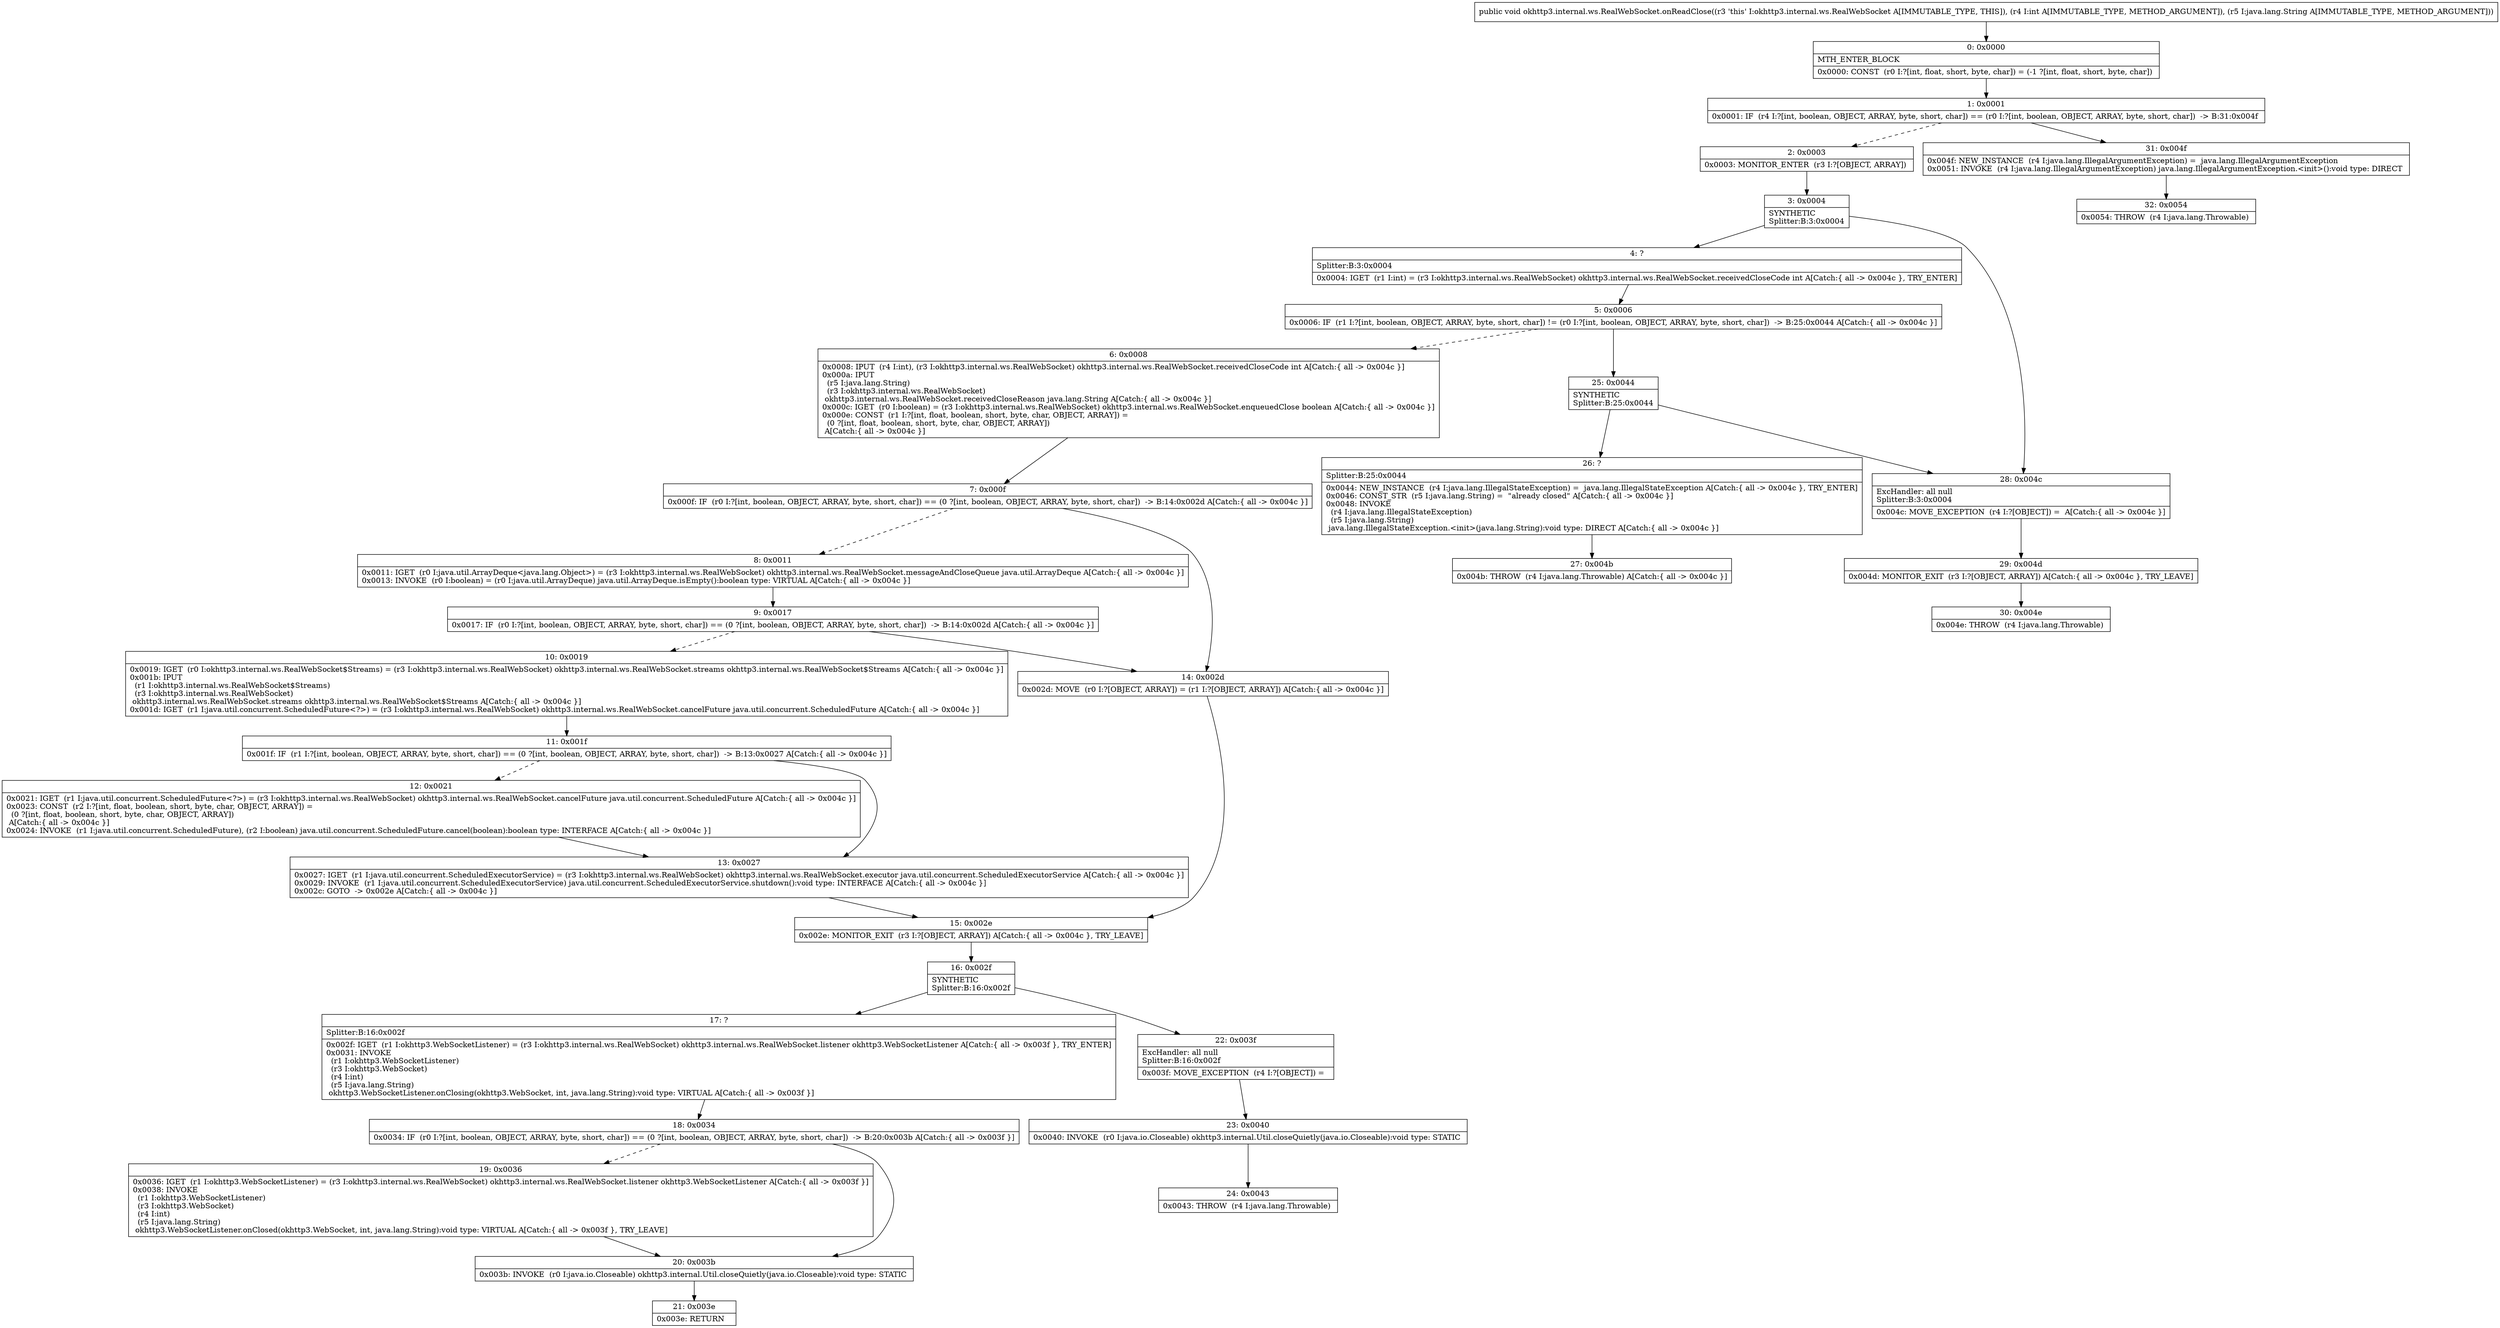 digraph "CFG forokhttp3.internal.ws.RealWebSocket.onReadClose(ILjava\/lang\/String;)V" {
Node_0 [shape=record,label="{0\:\ 0x0000|MTH_ENTER_BLOCK\l|0x0000: CONST  (r0 I:?[int, float, short, byte, char]) = (\-1 ?[int, float, short, byte, char]) \l}"];
Node_1 [shape=record,label="{1\:\ 0x0001|0x0001: IF  (r4 I:?[int, boolean, OBJECT, ARRAY, byte, short, char]) == (r0 I:?[int, boolean, OBJECT, ARRAY, byte, short, char])  \-\> B:31:0x004f \l}"];
Node_2 [shape=record,label="{2\:\ 0x0003|0x0003: MONITOR_ENTER  (r3 I:?[OBJECT, ARRAY]) \l}"];
Node_3 [shape=record,label="{3\:\ 0x0004|SYNTHETIC\lSplitter:B:3:0x0004\l}"];
Node_4 [shape=record,label="{4\:\ ?|Splitter:B:3:0x0004\l|0x0004: IGET  (r1 I:int) = (r3 I:okhttp3.internal.ws.RealWebSocket) okhttp3.internal.ws.RealWebSocket.receivedCloseCode int A[Catch:\{ all \-\> 0x004c \}, TRY_ENTER]\l}"];
Node_5 [shape=record,label="{5\:\ 0x0006|0x0006: IF  (r1 I:?[int, boolean, OBJECT, ARRAY, byte, short, char]) != (r0 I:?[int, boolean, OBJECT, ARRAY, byte, short, char])  \-\> B:25:0x0044 A[Catch:\{ all \-\> 0x004c \}]\l}"];
Node_6 [shape=record,label="{6\:\ 0x0008|0x0008: IPUT  (r4 I:int), (r3 I:okhttp3.internal.ws.RealWebSocket) okhttp3.internal.ws.RealWebSocket.receivedCloseCode int A[Catch:\{ all \-\> 0x004c \}]\l0x000a: IPUT  \l  (r5 I:java.lang.String)\l  (r3 I:okhttp3.internal.ws.RealWebSocket)\l okhttp3.internal.ws.RealWebSocket.receivedCloseReason java.lang.String A[Catch:\{ all \-\> 0x004c \}]\l0x000c: IGET  (r0 I:boolean) = (r3 I:okhttp3.internal.ws.RealWebSocket) okhttp3.internal.ws.RealWebSocket.enqueuedClose boolean A[Catch:\{ all \-\> 0x004c \}]\l0x000e: CONST  (r1 I:?[int, float, boolean, short, byte, char, OBJECT, ARRAY]) = \l  (0 ?[int, float, boolean, short, byte, char, OBJECT, ARRAY])\l A[Catch:\{ all \-\> 0x004c \}]\l}"];
Node_7 [shape=record,label="{7\:\ 0x000f|0x000f: IF  (r0 I:?[int, boolean, OBJECT, ARRAY, byte, short, char]) == (0 ?[int, boolean, OBJECT, ARRAY, byte, short, char])  \-\> B:14:0x002d A[Catch:\{ all \-\> 0x004c \}]\l}"];
Node_8 [shape=record,label="{8\:\ 0x0011|0x0011: IGET  (r0 I:java.util.ArrayDeque\<java.lang.Object\>) = (r3 I:okhttp3.internal.ws.RealWebSocket) okhttp3.internal.ws.RealWebSocket.messageAndCloseQueue java.util.ArrayDeque A[Catch:\{ all \-\> 0x004c \}]\l0x0013: INVOKE  (r0 I:boolean) = (r0 I:java.util.ArrayDeque) java.util.ArrayDeque.isEmpty():boolean type: VIRTUAL A[Catch:\{ all \-\> 0x004c \}]\l}"];
Node_9 [shape=record,label="{9\:\ 0x0017|0x0017: IF  (r0 I:?[int, boolean, OBJECT, ARRAY, byte, short, char]) == (0 ?[int, boolean, OBJECT, ARRAY, byte, short, char])  \-\> B:14:0x002d A[Catch:\{ all \-\> 0x004c \}]\l}"];
Node_10 [shape=record,label="{10\:\ 0x0019|0x0019: IGET  (r0 I:okhttp3.internal.ws.RealWebSocket$Streams) = (r3 I:okhttp3.internal.ws.RealWebSocket) okhttp3.internal.ws.RealWebSocket.streams okhttp3.internal.ws.RealWebSocket$Streams A[Catch:\{ all \-\> 0x004c \}]\l0x001b: IPUT  \l  (r1 I:okhttp3.internal.ws.RealWebSocket$Streams)\l  (r3 I:okhttp3.internal.ws.RealWebSocket)\l okhttp3.internal.ws.RealWebSocket.streams okhttp3.internal.ws.RealWebSocket$Streams A[Catch:\{ all \-\> 0x004c \}]\l0x001d: IGET  (r1 I:java.util.concurrent.ScheduledFuture\<?\>) = (r3 I:okhttp3.internal.ws.RealWebSocket) okhttp3.internal.ws.RealWebSocket.cancelFuture java.util.concurrent.ScheduledFuture A[Catch:\{ all \-\> 0x004c \}]\l}"];
Node_11 [shape=record,label="{11\:\ 0x001f|0x001f: IF  (r1 I:?[int, boolean, OBJECT, ARRAY, byte, short, char]) == (0 ?[int, boolean, OBJECT, ARRAY, byte, short, char])  \-\> B:13:0x0027 A[Catch:\{ all \-\> 0x004c \}]\l}"];
Node_12 [shape=record,label="{12\:\ 0x0021|0x0021: IGET  (r1 I:java.util.concurrent.ScheduledFuture\<?\>) = (r3 I:okhttp3.internal.ws.RealWebSocket) okhttp3.internal.ws.RealWebSocket.cancelFuture java.util.concurrent.ScheduledFuture A[Catch:\{ all \-\> 0x004c \}]\l0x0023: CONST  (r2 I:?[int, float, boolean, short, byte, char, OBJECT, ARRAY]) = \l  (0 ?[int, float, boolean, short, byte, char, OBJECT, ARRAY])\l A[Catch:\{ all \-\> 0x004c \}]\l0x0024: INVOKE  (r1 I:java.util.concurrent.ScheduledFuture), (r2 I:boolean) java.util.concurrent.ScheduledFuture.cancel(boolean):boolean type: INTERFACE A[Catch:\{ all \-\> 0x004c \}]\l}"];
Node_13 [shape=record,label="{13\:\ 0x0027|0x0027: IGET  (r1 I:java.util.concurrent.ScheduledExecutorService) = (r3 I:okhttp3.internal.ws.RealWebSocket) okhttp3.internal.ws.RealWebSocket.executor java.util.concurrent.ScheduledExecutorService A[Catch:\{ all \-\> 0x004c \}]\l0x0029: INVOKE  (r1 I:java.util.concurrent.ScheduledExecutorService) java.util.concurrent.ScheduledExecutorService.shutdown():void type: INTERFACE A[Catch:\{ all \-\> 0x004c \}]\l0x002c: GOTO  \-\> 0x002e A[Catch:\{ all \-\> 0x004c \}]\l}"];
Node_14 [shape=record,label="{14\:\ 0x002d|0x002d: MOVE  (r0 I:?[OBJECT, ARRAY]) = (r1 I:?[OBJECT, ARRAY]) A[Catch:\{ all \-\> 0x004c \}]\l}"];
Node_15 [shape=record,label="{15\:\ 0x002e|0x002e: MONITOR_EXIT  (r3 I:?[OBJECT, ARRAY]) A[Catch:\{ all \-\> 0x004c \}, TRY_LEAVE]\l}"];
Node_16 [shape=record,label="{16\:\ 0x002f|SYNTHETIC\lSplitter:B:16:0x002f\l}"];
Node_17 [shape=record,label="{17\:\ ?|Splitter:B:16:0x002f\l|0x002f: IGET  (r1 I:okhttp3.WebSocketListener) = (r3 I:okhttp3.internal.ws.RealWebSocket) okhttp3.internal.ws.RealWebSocket.listener okhttp3.WebSocketListener A[Catch:\{ all \-\> 0x003f \}, TRY_ENTER]\l0x0031: INVOKE  \l  (r1 I:okhttp3.WebSocketListener)\l  (r3 I:okhttp3.WebSocket)\l  (r4 I:int)\l  (r5 I:java.lang.String)\l okhttp3.WebSocketListener.onClosing(okhttp3.WebSocket, int, java.lang.String):void type: VIRTUAL A[Catch:\{ all \-\> 0x003f \}]\l}"];
Node_18 [shape=record,label="{18\:\ 0x0034|0x0034: IF  (r0 I:?[int, boolean, OBJECT, ARRAY, byte, short, char]) == (0 ?[int, boolean, OBJECT, ARRAY, byte, short, char])  \-\> B:20:0x003b A[Catch:\{ all \-\> 0x003f \}]\l}"];
Node_19 [shape=record,label="{19\:\ 0x0036|0x0036: IGET  (r1 I:okhttp3.WebSocketListener) = (r3 I:okhttp3.internal.ws.RealWebSocket) okhttp3.internal.ws.RealWebSocket.listener okhttp3.WebSocketListener A[Catch:\{ all \-\> 0x003f \}]\l0x0038: INVOKE  \l  (r1 I:okhttp3.WebSocketListener)\l  (r3 I:okhttp3.WebSocket)\l  (r4 I:int)\l  (r5 I:java.lang.String)\l okhttp3.WebSocketListener.onClosed(okhttp3.WebSocket, int, java.lang.String):void type: VIRTUAL A[Catch:\{ all \-\> 0x003f \}, TRY_LEAVE]\l}"];
Node_20 [shape=record,label="{20\:\ 0x003b|0x003b: INVOKE  (r0 I:java.io.Closeable) okhttp3.internal.Util.closeQuietly(java.io.Closeable):void type: STATIC \l}"];
Node_21 [shape=record,label="{21\:\ 0x003e|0x003e: RETURN   \l}"];
Node_22 [shape=record,label="{22\:\ 0x003f|ExcHandler: all null\lSplitter:B:16:0x002f\l|0x003f: MOVE_EXCEPTION  (r4 I:?[OBJECT]) =  \l}"];
Node_23 [shape=record,label="{23\:\ 0x0040|0x0040: INVOKE  (r0 I:java.io.Closeable) okhttp3.internal.Util.closeQuietly(java.io.Closeable):void type: STATIC \l}"];
Node_24 [shape=record,label="{24\:\ 0x0043|0x0043: THROW  (r4 I:java.lang.Throwable) \l}"];
Node_25 [shape=record,label="{25\:\ 0x0044|SYNTHETIC\lSplitter:B:25:0x0044\l}"];
Node_26 [shape=record,label="{26\:\ ?|Splitter:B:25:0x0044\l|0x0044: NEW_INSTANCE  (r4 I:java.lang.IllegalStateException) =  java.lang.IllegalStateException A[Catch:\{ all \-\> 0x004c \}, TRY_ENTER]\l0x0046: CONST_STR  (r5 I:java.lang.String) =  \"already closed\" A[Catch:\{ all \-\> 0x004c \}]\l0x0048: INVOKE  \l  (r4 I:java.lang.IllegalStateException)\l  (r5 I:java.lang.String)\l java.lang.IllegalStateException.\<init\>(java.lang.String):void type: DIRECT A[Catch:\{ all \-\> 0x004c \}]\l}"];
Node_27 [shape=record,label="{27\:\ 0x004b|0x004b: THROW  (r4 I:java.lang.Throwable) A[Catch:\{ all \-\> 0x004c \}]\l}"];
Node_28 [shape=record,label="{28\:\ 0x004c|ExcHandler: all null\lSplitter:B:3:0x0004\l|0x004c: MOVE_EXCEPTION  (r4 I:?[OBJECT]) =  A[Catch:\{ all \-\> 0x004c \}]\l}"];
Node_29 [shape=record,label="{29\:\ 0x004d|0x004d: MONITOR_EXIT  (r3 I:?[OBJECT, ARRAY]) A[Catch:\{ all \-\> 0x004c \}, TRY_LEAVE]\l}"];
Node_30 [shape=record,label="{30\:\ 0x004e|0x004e: THROW  (r4 I:java.lang.Throwable) \l}"];
Node_31 [shape=record,label="{31\:\ 0x004f|0x004f: NEW_INSTANCE  (r4 I:java.lang.IllegalArgumentException) =  java.lang.IllegalArgumentException \l0x0051: INVOKE  (r4 I:java.lang.IllegalArgumentException) java.lang.IllegalArgumentException.\<init\>():void type: DIRECT \l}"];
Node_32 [shape=record,label="{32\:\ 0x0054|0x0054: THROW  (r4 I:java.lang.Throwable) \l}"];
MethodNode[shape=record,label="{public void okhttp3.internal.ws.RealWebSocket.onReadClose((r3 'this' I:okhttp3.internal.ws.RealWebSocket A[IMMUTABLE_TYPE, THIS]), (r4 I:int A[IMMUTABLE_TYPE, METHOD_ARGUMENT]), (r5 I:java.lang.String A[IMMUTABLE_TYPE, METHOD_ARGUMENT])) }"];
MethodNode -> Node_0;
Node_0 -> Node_1;
Node_1 -> Node_2[style=dashed];
Node_1 -> Node_31;
Node_2 -> Node_3;
Node_3 -> Node_4;
Node_3 -> Node_28;
Node_4 -> Node_5;
Node_5 -> Node_6[style=dashed];
Node_5 -> Node_25;
Node_6 -> Node_7;
Node_7 -> Node_8[style=dashed];
Node_7 -> Node_14;
Node_8 -> Node_9;
Node_9 -> Node_10[style=dashed];
Node_9 -> Node_14;
Node_10 -> Node_11;
Node_11 -> Node_12[style=dashed];
Node_11 -> Node_13;
Node_12 -> Node_13;
Node_13 -> Node_15;
Node_14 -> Node_15;
Node_15 -> Node_16;
Node_16 -> Node_17;
Node_16 -> Node_22;
Node_17 -> Node_18;
Node_18 -> Node_19[style=dashed];
Node_18 -> Node_20;
Node_19 -> Node_20;
Node_20 -> Node_21;
Node_22 -> Node_23;
Node_23 -> Node_24;
Node_25 -> Node_26;
Node_25 -> Node_28;
Node_26 -> Node_27;
Node_28 -> Node_29;
Node_29 -> Node_30;
Node_31 -> Node_32;
}

